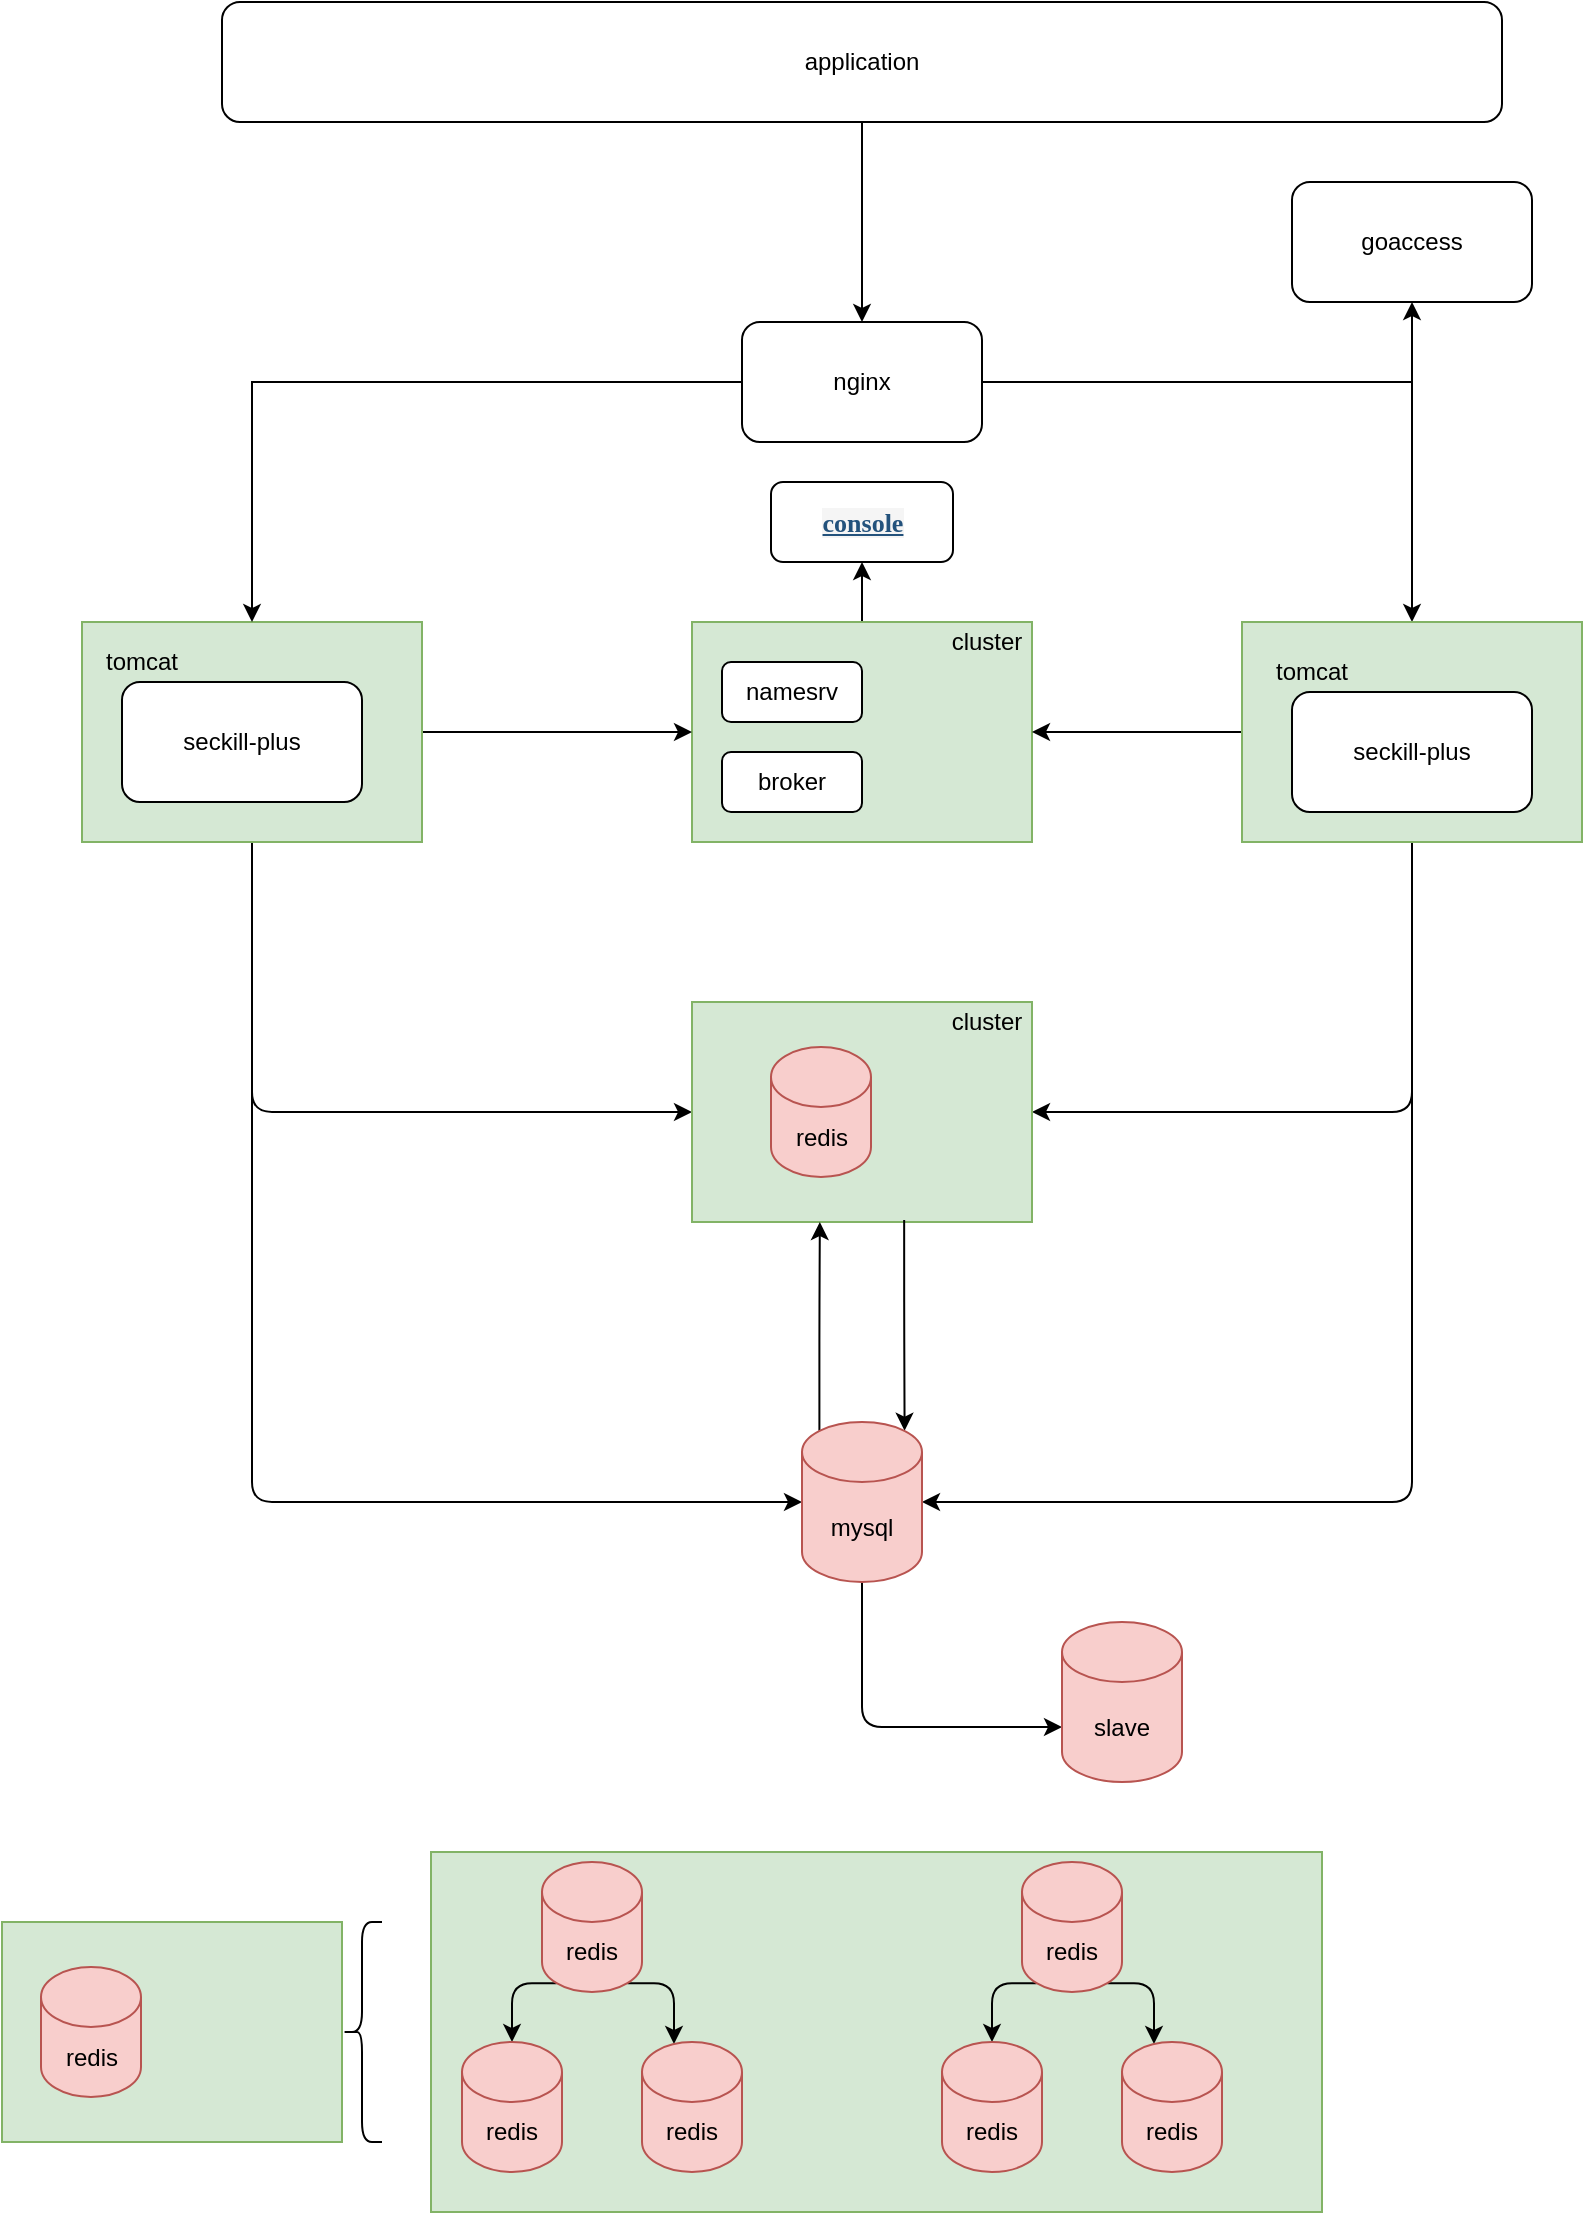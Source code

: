 <mxfile version="13.7.3" type="github">
  <diagram id="_DAt8S-iEJt-oFlQI2zK" name="Page-1">
    <mxGraphModel dx="942" dy="621" grid="1" gridSize="10" guides="1" tooltips="1" connect="1" arrows="1" fold="1" page="1" pageScale="1" pageWidth="827" pageHeight="1169" math="0" shadow="0">
      <root>
        <mxCell id="0" />
        <mxCell id="1" parent="0" />
        <mxCell id="WJxX19RSTMBT1OiavVBI-55" value="" style="rounded=0;whiteSpace=wrap;html=1;fillColor=#d5e8d4;strokeColor=#82b366;" parent="1" vertex="1">
          <mxGeometry x="224.5" y="975" width="445.5" height="180" as="geometry" />
        </mxCell>
        <mxCell id="WJxX19RSTMBT1OiavVBI-25" style="edgeStyle=orthogonalEdgeStyle;rounded=0;orthogonalLoop=1;jettySize=auto;html=1;exitX=0.5;exitY=0;exitDx=0;exitDy=0;entryX=0.5;entryY=1;entryDx=0;entryDy=0;" parent="1" source="WJxX19RSTMBT1OiavVBI-18" target="WJxX19RSTMBT1OiavVBI-24" edge="1">
          <mxGeometry relative="1" as="geometry" />
        </mxCell>
        <mxCell id="WJxX19RSTMBT1OiavVBI-18" value="" style="rounded=0;whiteSpace=wrap;html=1;fillColor=#d5e8d4;strokeColor=#82b366;" parent="1" vertex="1">
          <mxGeometry x="355" y="360" width="170" height="110" as="geometry" />
        </mxCell>
        <mxCell id="WJxX19RSTMBT1OiavVBI-20" style="edgeStyle=orthogonalEdgeStyle;rounded=0;orthogonalLoop=1;jettySize=auto;html=1;exitX=1;exitY=0.5;exitDx=0;exitDy=0;entryX=0;entryY=0.5;entryDx=0;entryDy=0;" parent="1" source="WJxX19RSTMBT1OiavVBI-7" target="WJxX19RSTMBT1OiavVBI-18" edge="1">
          <mxGeometry relative="1" as="geometry" />
        </mxCell>
        <mxCell id="WJxX19RSTMBT1OiavVBI-38" style="edgeStyle=orthogonalEdgeStyle;rounded=1;orthogonalLoop=1;jettySize=auto;html=1;exitX=0.5;exitY=1;exitDx=0;exitDy=0;entryX=0;entryY=0.5;entryDx=0;entryDy=0;entryPerimeter=0;" parent="1" source="WJxX19RSTMBT1OiavVBI-7" target="WJxX19RSTMBT1OiavVBI-37" edge="1">
          <mxGeometry relative="1" as="geometry" />
        </mxCell>
        <mxCell id="WJxX19RSTMBT1OiavVBI-39" style="edgeStyle=orthogonalEdgeStyle;rounded=1;orthogonalLoop=1;jettySize=auto;html=1;exitX=0.5;exitY=1;exitDx=0;exitDy=0;entryX=0;entryY=0.5;entryDx=0;entryDy=0;" parent="1" source="WJxX19RSTMBT1OiavVBI-7" target="WJxX19RSTMBT1OiavVBI-26" edge="1">
          <mxGeometry relative="1" as="geometry" />
        </mxCell>
        <mxCell id="WJxX19RSTMBT1OiavVBI-7" value="" style="rounded=0;whiteSpace=wrap;html=1;fillColor=#d5e8d4;strokeColor=#82b366;" parent="1" vertex="1">
          <mxGeometry x="50" y="360" width="170" height="110" as="geometry" />
        </mxCell>
        <mxCell id="WJxX19RSTMBT1OiavVBI-5" style="edgeStyle=orthogonalEdgeStyle;rounded=0;orthogonalLoop=1;jettySize=auto;html=1;exitX=0.5;exitY=1;exitDx=0;exitDy=0;" parent="1" source="WJxX19RSTMBT1OiavVBI-1" target="WJxX19RSTMBT1OiavVBI-2" edge="1">
          <mxGeometry relative="1" as="geometry" />
        </mxCell>
        <mxCell id="WJxX19RSTMBT1OiavVBI-1" value="application" style="rounded=1;whiteSpace=wrap;html=1;" parent="1" vertex="1">
          <mxGeometry x="120" y="50" width="640" height="60" as="geometry" />
        </mxCell>
        <mxCell id="WJxX19RSTMBT1OiavVBI-4" value="" style="edgeStyle=orthogonalEdgeStyle;rounded=0;orthogonalLoop=1;jettySize=auto;html=1;" parent="1" source="WJxX19RSTMBT1OiavVBI-2" target="WJxX19RSTMBT1OiavVBI-3" edge="1">
          <mxGeometry relative="1" as="geometry" />
        </mxCell>
        <mxCell id="WJxX19RSTMBT1OiavVBI-12" style="edgeStyle=orthogonalEdgeStyle;rounded=0;orthogonalLoop=1;jettySize=auto;html=1;entryX=0.5;entryY=0;entryDx=0;entryDy=0;" parent="1" source="WJxX19RSTMBT1OiavVBI-2" target="WJxX19RSTMBT1OiavVBI-7" edge="1">
          <mxGeometry relative="1" as="geometry" />
        </mxCell>
        <mxCell id="WJxX19RSTMBT1OiavVBI-15" style="edgeStyle=orthogonalEdgeStyle;rounded=0;orthogonalLoop=1;jettySize=auto;html=1;exitX=1;exitY=0.5;exitDx=0;exitDy=0;entryX=0.5;entryY=0;entryDx=0;entryDy=0;" parent="1" source="WJxX19RSTMBT1OiavVBI-2" target="WJxX19RSTMBT1OiavVBI-9" edge="1">
          <mxGeometry relative="1" as="geometry" />
        </mxCell>
        <mxCell id="WJxX19RSTMBT1OiavVBI-2" value="nginx" style="rounded=1;whiteSpace=wrap;html=1;" parent="1" vertex="1">
          <mxGeometry x="380" y="210" width="120" height="60" as="geometry" />
        </mxCell>
        <mxCell id="WJxX19RSTMBT1OiavVBI-3" value="goaccess" style="whiteSpace=wrap;html=1;rounded=1;" parent="1" vertex="1">
          <mxGeometry x="655" y="140" width="120" height="60" as="geometry" />
        </mxCell>
        <mxCell id="WJxX19RSTMBT1OiavVBI-6" value="seckill-plus" style="rounded=1;whiteSpace=wrap;html=1;" parent="1" vertex="1">
          <mxGeometry x="70" y="390" width="120" height="60" as="geometry" />
        </mxCell>
        <mxCell id="WJxX19RSTMBT1OiavVBI-8" value="tomcat" style="text;html=1;strokeColor=none;fillColor=none;align=center;verticalAlign=middle;whiteSpace=wrap;rounded=0;" parent="1" vertex="1">
          <mxGeometry x="60" y="370" width="40" height="20" as="geometry" />
        </mxCell>
        <mxCell id="WJxX19RSTMBT1OiavVBI-21" style="edgeStyle=orthogonalEdgeStyle;rounded=0;orthogonalLoop=1;jettySize=auto;html=1;exitX=0;exitY=0.5;exitDx=0;exitDy=0;entryX=1;entryY=0.5;entryDx=0;entryDy=0;" parent="1" source="WJxX19RSTMBT1OiavVBI-9" target="WJxX19RSTMBT1OiavVBI-18" edge="1">
          <mxGeometry relative="1" as="geometry" />
        </mxCell>
        <mxCell id="WJxX19RSTMBT1OiavVBI-34" style="edgeStyle=orthogonalEdgeStyle;rounded=1;orthogonalLoop=1;jettySize=auto;html=1;exitX=0.5;exitY=1;exitDx=0;exitDy=0;entryX=1;entryY=0.5;entryDx=0;entryDy=0;" parent="1" source="WJxX19RSTMBT1OiavVBI-9" target="WJxX19RSTMBT1OiavVBI-26" edge="1">
          <mxGeometry relative="1" as="geometry" />
        </mxCell>
        <mxCell id="WJxX19RSTMBT1OiavVBI-40" style="edgeStyle=orthogonalEdgeStyle;rounded=1;orthogonalLoop=1;jettySize=auto;html=1;exitX=0.5;exitY=1;exitDx=0;exitDy=0;entryX=1;entryY=0.5;entryDx=0;entryDy=0;entryPerimeter=0;" parent="1" source="WJxX19RSTMBT1OiavVBI-9" target="WJxX19RSTMBT1OiavVBI-37" edge="1">
          <mxGeometry relative="1" as="geometry" />
        </mxCell>
        <mxCell id="WJxX19RSTMBT1OiavVBI-9" value="" style="rounded=0;whiteSpace=wrap;html=1;fillColor=#d5e8d4;strokeColor=#82b366;" parent="1" vertex="1">
          <mxGeometry x="630" y="360" width="170" height="110" as="geometry" />
        </mxCell>
        <mxCell id="WJxX19RSTMBT1OiavVBI-10" value="seckill-plus" style="rounded=1;whiteSpace=wrap;html=1;" parent="1" vertex="1">
          <mxGeometry x="655" y="395" width="120" height="60" as="geometry" />
        </mxCell>
        <mxCell id="WJxX19RSTMBT1OiavVBI-11" value="tomcat" style="text;html=1;strokeColor=none;fillColor=none;align=center;verticalAlign=middle;whiteSpace=wrap;rounded=0;" parent="1" vertex="1">
          <mxGeometry x="645" y="375" width="40" height="20" as="geometry" />
        </mxCell>
        <mxCell id="WJxX19RSTMBT1OiavVBI-16" value="namesrv" style="rounded=1;whiteSpace=wrap;html=1;" parent="1" vertex="1">
          <mxGeometry x="370" y="380" width="70" height="30" as="geometry" />
        </mxCell>
        <mxCell id="WJxX19RSTMBT1OiavVBI-19" value="cluster" style="text;html=1;strokeColor=none;fillColor=none;align=center;verticalAlign=middle;whiteSpace=wrap;rounded=0;" parent="1" vertex="1">
          <mxGeometry x="480" y="360" width="45" height="20" as="geometry" />
        </mxCell>
        <mxCell id="WJxX19RSTMBT1OiavVBI-22" value="broker" style="rounded=1;whiteSpace=wrap;html=1;" parent="1" vertex="1">
          <mxGeometry x="370" y="425" width="70" height="30" as="geometry" />
        </mxCell>
        <mxCell id="WJxX19RSTMBT1OiavVBI-24" value="&lt;a title=&quot;dev-rmqconsole&quot; class=&quot;ng-binding ng-scope&quot; href=&quot;http://101.132.45.28:9000/#/containers/6a19876e6a6150ef98e3a4e2c7f98ddf0d389a9210be89b289be32bb20b7504d&quot; style=&quot;box-sizing: border-box ; background-color: rgb(245 , 245 , 245) ; color: rgb(35 , 82 , 124) ; outline: 0px ; font-size: 13px ; font-family: &amp;#34;montserrat&amp;#34;&quot;&gt;&lt;b&gt;console&lt;/b&gt;&lt;/a&gt;" style="rounded=1;whiteSpace=wrap;html=1;" parent="1" vertex="1">
          <mxGeometry x="394.5" y="290" width="91" height="40" as="geometry" />
        </mxCell>
        <mxCell id="WJxX19RSTMBT1OiavVBI-26" value="" style="rounded=0;whiteSpace=wrap;html=1;fillColor=#d5e8d4;strokeColor=#82b366;" parent="1" vertex="1">
          <mxGeometry x="355" y="550" width="170" height="110" as="geometry" />
        </mxCell>
        <mxCell id="WJxX19RSTMBT1OiavVBI-27" value="cluster" style="text;html=1;strokeColor=none;fillColor=none;align=center;verticalAlign=middle;whiteSpace=wrap;rounded=0;" parent="1" vertex="1">
          <mxGeometry x="480" y="550" width="45" height="20" as="geometry" />
        </mxCell>
        <mxCell id="WJxX19RSTMBT1OiavVBI-28" value="redis" style="shape=cylinder3;whiteSpace=wrap;html=1;boundedLbl=1;backgroundOutline=1;size=15;fillColor=#f8cecc;strokeColor=#b85450;" parent="1" vertex="1">
          <mxGeometry x="394.5" y="572.5" width="50" height="65" as="geometry" />
        </mxCell>
        <mxCell id="WJxX19RSTMBT1OiavVBI-43" style="edgeStyle=orthogonalEdgeStyle;rounded=1;orthogonalLoop=1;jettySize=auto;html=1;exitX=0.145;exitY=0;exitDx=0;exitDy=4.35;exitPerimeter=0;entryX=0.376;entryY=1;entryDx=0;entryDy=0;entryPerimeter=0;" parent="1" source="WJxX19RSTMBT1OiavVBI-37" target="WJxX19RSTMBT1OiavVBI-26" edge="1">
          <mxGeometry relative="1" as="geometry" />
        </mxCell>
        <mxCell id="WJxX19RSTMBT1OiavVBI-44" style="edgeStyle=orthogonalEdgeStyle;rounded=1;orthogonalLoop=1;jettySize=auto;html=1;exitX=0.624;exitY=0.991;exitDx=0;exitDy=0;exitPerimeter=0;entryX=0.855;entryY=0;entryDx=0;entryDy=4.35;entryPerimeter=0;" parent="1" source="WJxX19RSTMBT1OiavVBI-26" target="WJxX19RSTMBT1OiavVBI-37" edge="1">
          <mxGeometry relative="1" as="geometry" />
        </mxCell>
        <mxCell id="WJxX19RSTMBT1OiavVBI-46" style="edgeStyle=orthogonalEdgeStyle;rounded=1;orthogonalLoop=1;jettySize=auto;html=1;exitX=0.5;exitY=1;exitDx=0;exitDy=0;exitPerimeter=0;entryX=0;entryY=0;entryDx=0;entryDy=52.5;entryPerimeter=0;" parent="1" source="WJxX19RSTMBT1OiavVBI-37" target="WJxX19RSTMBT1OiavVBI-45" edge="1">
          <mxGeometry relative="1" as="geometry" />
        </mxCell>
        <mxCell id="WJxX19RSTMBT1OiavVBI-37" value="mysql" style="shape=cylinder3;whiteSpace=wrap;html=1;boundedLbl=1;backgroundOutline=1;size=15;fillColor=#f8cecc;strokeColor=#b85450;" parent="1" vertex="1">
          <mxGeometry x="410" y="760" width="60" height="80" as="geometry" />
        </mxCell>
        <mxCell id="WJxX19RSTMBT1OiavVBI-45" value="slave" style="shape=cylinder3;whiteSpace=wrap;html=1;boundedLbl=1;backgroundOutline=1;size=15;fillColor=#f8cecc;strokeColor=#b85450;" parent="1" vertex="1">
          <mxGeometry x="540" y="860" width="60" height="80" as="geometry" />
        </mxCell>
        <mxCell id="WJxX19RSTMBT1OiavVBI-47" value="" style="rounded=0;whiteSpace=wrap;html=1;fillColor=#d5e8d4;strokeColor=#82b366;" parent="1" vertex="1">
          <mxGeometry x="10" y="1010" width="170" height="110" as="geometry" />
        </mxCell>
        <mxCell id="WJxX19RSTMBT1OiavVBI-48" value="redis" style="shape=cylinder3;whiteSpace=wrap;html=1;boundedLbl=1;backgroundOutline=1;size=15;fillColor=#f8cecc;strokeColor=#b85450;" parent="1" vertex="1">
          <mxGeometry x="29.5" y="1032.5" width="50" height="65" as="geometry" />
        </mxCell>
        <mxCell id="WJxX19RSTMBT1OiavVBI-49" value="" style="shape=curlyBracket;whiteSpace=wrap;html=1;rounded=1;" parent="1" vertex="1">
          <mxGeometry x="180" y="1010" width="20" height="110" as="geometry" />
        </mxCell>
        <mxCell id="WJxX19RSTMBT1OiavVBI-53" style="edgeStyle=orthogonalEdgeStyle;rounded=1;orthogonalLoop=1;jettySize=auto;html=1;exitX=0.145;exitY=1;exitDx=0;exitDy=-4.35;exitPerimeter=0;entryX=0.5;entryY=0;entryDx=0;entryDy=0;entryPerimeter=0;" parent="1" source="WJxX19RSTMBT1OiavVBI-50" target="WJxX19RSTMBT1OiavVBI-51" edge="1">
          <mxGeometry relative="1" as="geometry" />
        </mxCell>
        <mxCell id="WJxX19RSTMBT1OiavVBI-54" style="edgeStyle=orthogonalEdgeStyle;rounded=1;orthogonalLoop=1;jettySize=auto;html=1;exitX=0.855;exitY=1;exitDx=0;exitDy=-4.35;exitPerimeter=0;entryX=0.32;entryY=0.015;entryDx=0;entryDy=0;entryPerimeter=0;" parent="1" source="WJxX19RSTMBT1OiavVBI-50" target="WJxX19RSTMBT1OiavVBI-52" edge="1">
          <mxGeometry relative="1" as="geometry" />
        </mxCell>
        <mxCell id="WJxX19RSTMBT1OiavVBI-50" value="redis" style="shape=cylinder3;whiteSpace=wrap;html=1;boundedLbl=1;backgroundOutline=1;size=15;fillColor=#f8cecc;strokeColor=#b85450;" parent="1" vertex="1">
          <mxGeometry x="280" y="980" width="50" height="65" as="geometry" />
        </mxCell>
        <mxCell id="WJxX19RSTMBT1OiavVBI-51" value="redis" style="shape=cylinder3;whiteSpace=wrap;html=1;boundedLbl=1;backgroundOutline=1;size=15;fillColor=#f8cecc;strokeColor=#b85450;" parent="1" vertex="1">
          <mxGeometry x="240" y="1070" width="50" height="65" as="geometry" />
        </mxCell>
        <mxCell id="WJxX19RSTMBT1OiavVBI-52" value="redis" style="shape=cylinder3;whiteSpace=wrap;html=1;boundedLbl=1;backgroundOutline=1;size=15;fillColor=#f8cecc;strokeColor=#b85450;" parent="1" vertex="1">
          <mxGeometry x="330" y="1070" width="50" height="65" as="geometry" />
        </mxCell>
        <mxCell id="WJxX19RSTMBT1OiavVBI-56" style="edgeStyle=orthogonalEdgeStyle;rounded=1;orthogonalLoop=1;jettySize=auto;html=1;exitX=0.145;exitY=1;exitDx=0;exitDy=-4.35;exitPerimeter=0;entryX=0.5;entryY=0;entryDx=0;entryDy=0;entryPerimeter=0;" parent="1" source="WJxX19RSTMBT1OiavVBI-58" target="WJxX19RSTMBT1OiavVBI-59" edge="1">
          <mxGeometry relative="1" as="geometry" />
        </mxCell>
        <mxCell id="WJxX19RSTMBT1OiavVBI-57" style="edgeStyle=orthogonalEdgeStyle;rounded=1;orthogonalLoop=1;jettySize=auto;html=1;exitX=0.855;exitY=1;exitDx=0;exitDy=-4.35;exitPerimeter=0;entryX=0.32;entryY=0.015;entryDx=0;entryDy=0;entryPerimeter=0;" parent="1" source="WJxX19RSTMBT1OiavVBI-58" target="WJxX19RSTMBT1OiavVBI-60" edge="1">
          <mxGeometry relative="1" as="geometry" />
        </mxCell>
        <mxCell id="WJxX19RSTMBT1OiavVBI-58" value="redis" style="shape=cylinder3;whiteSpace=wrap;html=1;boundedLbl=1;backgroundOutline=1;size=15;fillColor=#f8cecc;strokeColor=#b85450;" parent="1" vertex="1">
          <mxGeometry x="520" y="980" width="50" height="65" as="geometry" />
        </mxCell>
        <mxCell id="WJxX19RSTMBT1OiavVBI-59" value="redis" style="shape=cylinder3;whiteSpace=wrap;html=1;boundedLbl=1;backgroundOutline=1;size=15;fillColor=#f8cecc;strokeColor=#b85450;" parent="1" vertex="1">
          <mxGeometry x="480" y="1070" width="50" height="65" as="geometry" />
        </mxCell>
        <mxCell id="WJxX19RSTMBT1OiavVBI-60" value="redis" style="shape=cylinder3;whiteSpace=wrap;html=1;boundedLbl=1;backgroundOutline=1;size=15;fillColor=#f8cecc;strokeColor=#b85450;" parent="1" vertex="1">
          <mxGeometry x="570" y="1070" width="50" height="65" as="geometry" />
        </mxCell>
      </root>
    </mxGraphModel>
  </diagram>
</mxfile>
